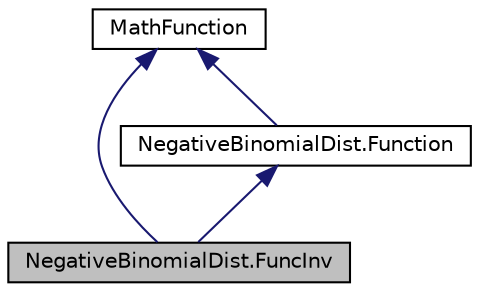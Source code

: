 digraph "NegativeBinomialDist.FuncInv"
{
 // INTERACTIVE_SVG=YES
  bgcolor="transparent";
  edge [fontname="Helvetica",fontsize="10",labelfontname="Helvetica",labelfontsize="10"];
  node [fontname="Helvetica",fontsize="10",shape=record];
  Node0 [label="NegativeBinomialDist.FuncInv",height=0.2,width=0.4,color="black", fillcolor="grey75", style="filled", fontcolor="black"];
  Node1 -> Node0 [dir="back",color="midnightblue",fontsize="10",style="solid",fontname="Helvetica"];
  Node1 [label="NegativeBinomialDist.Function",height=0.2,width=0.4,color="black",URL="$d1/dfa/classumontreal_1_1ssj_1_1probdist_1_1NegativeBinomialDist_1_1Function.html"];
  Node2 -> Node1 [dir="back",color="midnightblue",fontsize="10",style="solid",fontname="Helvetica"];
  Node2 [label="MathFunction",height=0.2,width=0.4,color="black",URL="$d4/daa/interfaceumontreal_1_1ssj_1_1functions_1_1MathFunction.html",tooltip="This interface should be implemented by classes which represent univariate mathematical functions..."];
  Node2 -> Node0 [dir="back",color="midnightblue",fontsize="10",style="solid",fontname="Helvetica"];
}
